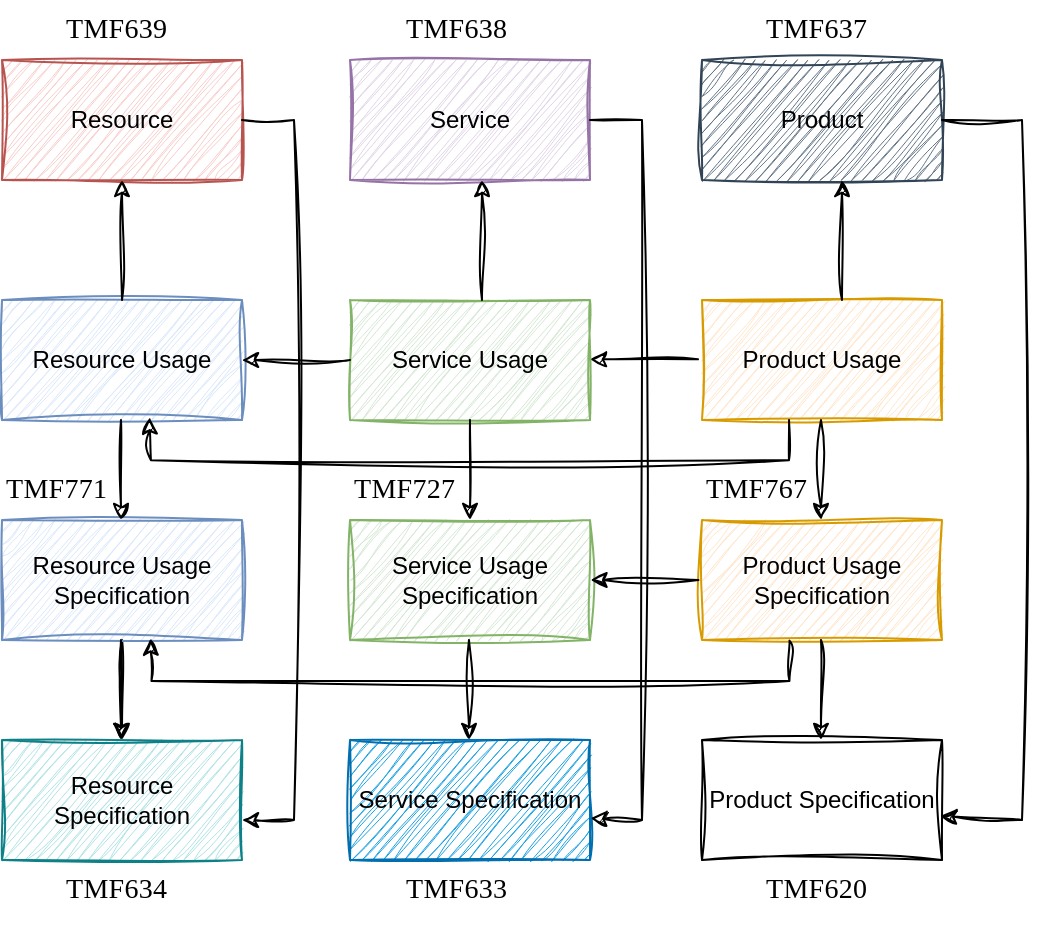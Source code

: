 <mxfile version="23.1.4" type="github">
  <diagram name="Seite-1" id="2veeThv5wTnaOtCWkvnE">
    <mxGraphModel dx="875" dy="435" grid="1" gridSize="10" guides="1" tooltips="1" connect="1" arrows="1" fold="1" page="1" pageScale="1" pageWidth="827" pageHeight="1169" math="0" shadow="0">
      <root>
        <mxCell id="0" />
        <mxCell id="1" parent="0" />
        <mxCell id="H7oPiQ6GIVof3KpjxuSC-1" value="Resource Usage" style="rounded=0;whiteSpace=wrap;html=1;sketch=1;curveFitting=1;jiggle=2;fillColor=#dae8fc;strokeColor=#6c8ebf;" vertex="1" parent="1">
          <mxGeometry x="120" y="240" width="120" height="60" as="geometry" />
        </mxCell>
        <mxCell id="H7oPiQ6GIVof3KpjxuSC-20" value="" style="edgeStyle=orthogonalEdgeStyle;rounded=0;orthogonalLoop=1;jettySize=auto;html=1;sketch=1;curveFitting=1;jiggle=2;" edge="1" parent="1" source="H7oPiQ6GIVof3KpjxuSC-2" target="H7oPiQ6GIVof3KpjxuSC-10">
          <mxGeometry relative="1" as="geometry" />
        </mxCell>
        <mxCell id="H7oPiQ6GIVof3KpjxuSC-2" value="Resource Usage Specification" style="rounded=0;whiteSpace=wrap;html=1;sketch=1;curveFitting=1;jiggle=2;fillColor=#dae8fc;strokeColor=#6c8ebf;" vertex="1" parent="1">
          <mxGeometry x="120" y="350" width="120" height="60" as="geometry" />
        </mxCell>
        <mxCell id="H7oPiQ6GIVof3KpjxuSC-3" value="Service Usage" style="rounded=0;whiteSpace=wrap;html=1;sketch=1;curveFitting=1;jiggle=2;fillColor=#d5e8d4;strokeColor=#82b366;" vertex="1" parent="1">
          <mxGeometry x="294" y="240" width="120" height="60" as="geometry" />
        </mxCell>
        <mxCell id="H7oPiQ6GIVof3KpjxuSC-4" value="Service Usage Specification" style="rounded=0;whiteSpace=wrap;html=1;sketch=1;curveFitting=1;jiggle=2;fillColor=#d5e8d4;strokeColor=#82b366;" vertex="1" parent="1">
          <mxGeometry x="294" y="350" width="120" height="60" as="geometry" />
        </mxCell>
        <mxCell id="H7oPiQ6GIVof3KpjxuSC-5" value="Product Usage" style="rounded=0;whiteSpace=wrap;html=1;sketch=1;curveFitting=1;jiggle=2;fillColor=#ffe6cc;strokeColor=#d79b00;" vertex="1" parent="1">
          <mxGeometry x="470" y="240" width="120" height="60" as="geometry" />
        </mxCell>
        <mxCell id="H7oPiQ6GIVof3KpjxuSC-6" value="Product&amp;nbsp;Usage Specification" style="rounded=0;whiteSpace=wrap;html=1;sketch=1;curveFitting=1;jiggle=2;fillColor=#ffe6cc;strokeColor=#d79b00;" vertex="1" parent="1">
          <mxGeometry x="470" y="350" width="120" height="60" as="geometry" />
        </mxCell>
        <mxCell id="H7oPiQ6GIVof3KpjxuSC-7" value="Resource" style="rounded=0;whiteSpace=wrap;html=1;sketch=1;curveFitting=1;jiggle=2;fillColor=#f8cecc;strokeColor=#b85450;" vertex="1" parent="1">
          <mxGeometry x="120" y="120" width="120" height="60" as="geometry" />
        </mxCell>
        <mxCell id="H7oPiQ6GIVof3KpjxuSC-8" value="Service" style="rounded=0;whiteSpace=wrap;html=1;sketch=1;curveFitting=1;jiggle=2;fillColor=#e1d5e7;strokeColor=#9673a6;" vertex="1" parent="1">
          <mxGeometry x="294" y="120" width="120" height="60" as="geometry" />
        </mxCell>
        <mxCell id="H7oPiQ6GIVof3KpjxuSC-9" value="Product" style="rounded=0;whiteSpace=wrap;html=1;sketch=1;curveFitting=1;jiggle=2;fillColor=#647687;fontColor=#000000;strokeColor=#314354;" vertex="1" parent="1">
          <mxGeometry x="470" y="120" width="120" height="60" as="geometry" />
        </mxCell>
        <mxCell id="H7oPiQ6GIVof3KpjxuSC-10" value="Resource Specification" style="rounded=0;whiteSpace=wrap;html=1;sketch=1;curveFitting=1;jiggle=2;fillColor=#b0e3e6;strokeColor=#0e8088;" vertex="1" parent="1">
          <mxGeometry x="120" y="460" width="120" height="60" as="geometry" />
        </mxCell>
        <mxCell id="H7oPiQ6GIVof3KpjxuSC-13" value="Product Specification" style="rounded=0;whiteSpace=wrap;html=1;sketch=1;curveFitting=1;jiggle=2;" vertex="1" parent="1">
          <mxGeometry x="470" y="460" width="120" height="60" as="geometry" />
        </mxCell>
        <mxCell id="H7oPiQ6GIVof3KpjxuSC-14" value="Service Specification" style="rounded=0;whiteSpace=wrap;html=1;sketch=1;curveFitting=1;jiggle=2;fillColor=#1ba1e2;strokeColor=#006EAF;fontColor=#000000;" vertex="1" parent="1">
          <mxGeometry x="294" y="460" width="120" height="60" as="geometry" />
        </mxCell>
        <mxCell id="H7oPiQ6GIVof3KpjxuSC-15" value="" style="endArrow=classic;html=1;rounded=0;exitX=0.5;exitY=1;exitDx=0;exitDy=0;entryX=0.5;entryY=0;entryDx=0;entryDy=0;sketch=1;curveFitting=1;jiggle=2;" edge="1" parent="1" source="H7oPiQ6GIVof3KpjxuSC-3" target="H7oPiQ6GIVof3KpjxuSC-4">
          <mxGeometry width="50" height="50" relative="1" as="geometry">
            <mxPoint x="389" y="340" as="sourcePoint" />
            <mxPoint x="439" y="290" as="targetPoint" />
          </mxGeometry>
        </mxCell>
        <mxCell id="H7oPiQ6GIVof3KpjxuSC-16" value="" style="endArrow=classic;html=1;rounded=0;exitX=0.5;exitY=1;exitDx=0;exitDy=0;entryX=0.5;entryY=0;entryDx=0;entryDy=0;sketch=1;curveFitting=1;jiggle=2;" edge="1" parent="1">
          <mxGeometry width="50" height="50" relative="1" as="geometry">
            <mxPoint x="529.5" y="300" as="sourcePoint" />
            <mxPoint x="529.5" y="350" as="targetPoint" />
          </mxGeometry>
        </mxCell>
        <mxCell id="H7oPiQ6GIVof3KpjxuSC-17" value="" style="endArrow=classic;html=1;rounded=0;exitX=0.5;exitY=1;exitDx=0;exitDy=0;entryX=0.5;entryY=0;entryDx=0;entryDy=0;sketch=1;curveFitting=1;jiggle=2;" edge="1" parent="1">
          <mxGeometry width="50" height="50" relative="1" as="geometry">
            <mxPoint x="529.5" y="410" as="sourcePoint" />
            <mxPoint x="529.5" y="460" as="targetPoint" />
          </mxGeometry>
        </mxCell>
        <mxCell id="H7oPiQ6GIVof3KpjxuSC-18" value="" style="endArrow=classic;html=1;rounded=0;exitX=0.5;exitY=1;exitDx=0;exitDy=0;entryX=0.5;entryY=0;entryDx=0;entryDy=0;sketch=1;curveFitting=1;jiggle=2;" edge="1" parent="1">
          <mxGeometry width="50" height="50" relative="1" as="geometry">
            <mxPoint x="353.5" y="410" as="sourcePoint" />
            <mxPoint x="353.5" y="460" as="targetPoint" />
          </mxGeometry>
        </mxCell>
        <mxCell id="H7oPiQ6GIVof3KpjxuSC-19" value="" style="endArrow=classic;html=1;rounded=0;exitX=0.5;exitY=1;exitDx=0;exitDy=0;entryX=0.5;entryY=0;entryDx=0;entryDy=0;sketch=1;curveFitting=1;jiggle=2;" edge="1" parent="1">
          <mxGeometry width="50" height="50" relative="1" as="geometry">
            <mxPoint x="179.5" y="410" as="sourcePoint" />
            <mxPoint x="179.5" y="460" as="targetPoint" />
          </mxGeometry>
        </mxCell>
        <mxCell id="H7oPiQ6GIVof3KpjxuSC-22" value="" style="endArrow=classic;html=1;rounded=0;exitX=0.5;exitY=1;exitDx=0;exitDy=0;entryX=0.5;entryY=0;entryDx=0;entryDy=0;sketch=1;curveFitting=1;jiggle=2;" edge="1" parent="1">
          <mxGeometry width="50" height="50" relative="1" as="geometry">
            <mxPoint x="179.5" y="300" as="sourcePoint" />
            <mxPoint x="179.5" y="350" as="targetPoint" />
          </mxGeometry>
        </mxCell>
        <mxCell id="H7oPiQ6GIVof3KpjxuSC-28" value="" style="endArrow=classic;html=1;rounded=0;exitX=1;exitY=0.5;exitDx=0;exitDy=0;entryX=0.993;entryY=0.633;entryDx=0;entryDy=0;entryPerimeter=0;sketch=1;curveFitting=1;jiggle=2;" edge="1" parent="1" source="H7oPiQ6GIVof3KpjxuSC-9" target="H7oPiQ6GIVof3KpjxuSC-13">
          <mxGeometry width="50" height="50" relative="1" as="geometry">
            <mxPoint x="630.5" y="150" as="sourcePoint" />
            <mxPoint x="630" y="210" as="targetPoint" />
            <Array as="points">
              <mxPoint x="630" y="150" />
              <mxPoint x="630" y="500" />
            </Array>
          </mxGeometry>
        </mxCell>
        <mxCell id="H7oPiQ6GIVof3KpjxuSC-29" value="" style="endArrow=classic;html=1;rounded=0;entryX=1.002;entryY=0.653;entryDx=0;entryDy=0;entryPerimeter=0;exitX=1;exitY=0.5;exitDx=0;exitDy=0;sketch=1;curveFitting=1;jiggle=2;" edge="1" parent="1" source="H7oPiQ6GIVof3KpjxuSC-8" target="H7oPiQ6GIVof3KpjxuSC-14">
          <mxGeometry width="50" height="50" relative="1" as="geometry">
            <mxPoint x="420" y="150" as="sourcePoint" />
            <mxPoint x="409" y="498" as="targetPoint" />
            <Array as="points">
              <mxPoint x="440" y="150" />
              <mxPoint x="440" y="500" />
            </Array>
          </mxGeometry>
        </mxCell>
        <mxCell id="H7oPiQ6GIVof3KpjxuSC-31" value="" style="endArrow=classic;html=1;rounded=0;exitX=1;exitY=0.5;exitDx=0;exitDy=0;sketch=1;curveFitting=1;jiggle=2;" edge="1" parent="1">
          <mxGeometry width="50" height="50" relative="1" as="geometry">
            <mxPoint x="240" y="150" as="sourcePoint" />
            <mxPoint x="240" y="500" as="targetPoint" />
            <Array as="points">
              <mxPoint x="266" y="150" />
              <mxPoint x="266" y="500" />
            </Array>
          </mxGeometry>
        </mxCell>
        <mxCell id="H7oPiQ6GIVof3KpjxuSC-32" value="" style="endArrow=classic;html=1;rounded=0;entryX=0.5;entryY=1;entryDx=0;entryDy=0;exitX=0.5;exitY=0;exitDx=0;exitDy=0;sketch=1;curveFitting=1;jiggle=2;" edge="1" parent="1" source="H7oPiQ6GIVof3KpjxuSC-1" target="H7oPiQ6GIVof3KpjxuSC-7">
          <mxGeometry width="50" height="50" relative="1" as="geometry">
            <mxPoint x="180" y="240" as="sourcePoint" />
            <mxPoint x="230" y="190" as="targetPoint" />
          </mxGeometry>
        </mxCell>
        <mxCell id="H7oPiQ6GIVof3KpjxuSC-33" value="" style="endArrow=classic;html=1;rounded=0;entryX=0.5;entryY=1;entryDx=0;entryDy=0;exitX=0.5;exitY=0;exitDx=0;exitDy=0;sketch=1;curveFitting=1;jiggle=2;" edge="1" parent="1">
          <mxGeometry width="50" height="50" relative="1" as="geometry">
            <mxPoint x="360" y="240" as="sourcePoint" />
            <mxPoint x="360" y="180" as="targetPoint" />
          </mxGeometry>
        </mxCell>
        <mxCell id="H7oPiQ6GIVof3KpjxuSC-34" value="" style="endArrow=classic;html=1;rounded=0;entryX=0.5;entryY=1;entryDx=0;entryDy=0;exitX=0.5;exitY=0;exitDx=0;exitDy=0;sketch=1;curveFitting=1;jiggle=2;" edge="1" parent="1">
          <mxGeometry width="50" height="50" relative="1" as="geometry">
            <mxPoint x="540" y="240" as="sourcePoint" />
            <mxPoint x="540" y="180" as="targetPoint" />
          </mxGeometry>
        </mxCell>
        <mxCell id="H7oPiQ6GIVof3KpjxuSC-36" value="&lt;span style=&quot;color: rgb(0, 0, 0); font-family: __gothamFont_add2ec, __gothamFont_Fallback_add2ec; font-size: 14px; font-style: normal; font-variant-ligatures: normal; font-variant-caps: normal; font-weight: 400; letter-spacing: 0.15px; orphans: 2; text-align: center; text-indent: 0px; text-transform: none; widows: 2; word-spacing: 0px; -webkit-text-stroke-width: 0px; background-color: rgb(255, 255, 255); text-decoration-thickness: initial; text-decoration-style: initial; text-decoration-color: initial; float: none; display: inline !important;&quot;&gt;TMF637&lt;/span&gt;" style="text;whiteSpace=wrap;html=1;sketch=1;curveFitting=1;jiggle=2;" vertex="1" parent="1">
          <mxGeometry x="500" y="90" width="80" height="40" as="geometry" />
        </mxCell>
        <mxCell id="H7oPiQ6GIVof3KpjxuSC-37" value="&lt;span style=&quot;color: rgb(0, 0, 0); font-family: __gothamFont_add2ec, __gothamFont_Fallback_add2ec; font-size: 14px; font-style: normal; font-variant-ligatures: normal; font-variant-caps: normal; font-weight: 400; letter-spacing: 0.15px; orphans: 2; text-align: center; text-indent: 0px; text-transform: none; widows: 2; word-spacing: 0px; -webkit-text-stroke-width: 0px; background-color: rgb(255, 255, 255); text-decoration-thickness: initial; text-decoration-style: initial; text-decoration-color: initial; float: none; display: inline !important;&quot;&gt;TMF638&lt;/span&gt;" style="text;whiteSpace=wrap;html=1;sketch=1;curveFitting=1;jiggle=2;" vertex="1" parent="1">
          <mxGeometry x="320" y="90" width="80" height="40" as="geometry" />
        </mxCell>
        <mxCell id="H7oPiQ6GIVof3KpjxuSC-40" value="&lt;span style=&quot;color: rgb(0, 0, 0); font-family: __gothamFont_add2ec, __gothamFont_Fallback_add2ec; font-size: 14px; font-style: normal; font-variant-ligatures: normal; font-variant-caps: normal; font-weight: 400; letter-spacing: 0.15px; orphans: 2; text-align: center; text-indent: 0px; text-transform: none; widows: 2; word-spacing: 0px; -webkit-text-stroke-width: 0px; background-color: rgb(255, 255, 255); text-decoration-thickness: initial; text-decoration-style: initial; text-decoration-color: initial; float: none; display: inline !important;&quot;&gt;TMF639&lt;/span&gt;" style="text;whiteSpace=wrap;html=1;sketch=1;curveFitting=1;jiggle=2;" vertex="1" parent="1">
          <mxGeometry x="150" y="90" width="80" height="40" as="geometry" />
        </mxCell>
        <mxCell id="H7oPiQ6GIVof3KpjxuSC-41" value="&lt;span style=&quot;color: rgb(0, 0, 0); font-family: __gothamFont_add2ec, __gothamFont_Fallback_add2ec; font-size: 14px; font-style: normal; font-variant-ligatures: normal; font-variant-caps: normal; font-weight: 400; letter-spacing: 0.15px; orphans: 2; text-align: center; text-indent: 0px; text-transform: none; widows: 2; word-spacing: 0px; -webkit-text-stroke-width: 0px; background-color: rgb(255, 255, 255); text-decoration-thickness: initial; text-decoration-style: initial; text-decoration-color: initial; float: none; display: inline !important;&quot;&gt;TMF633&lt;/span&gt;" style="text;whiteSpace=wrap;html=1;sketch=1;curveFitting=1;jiggle=2;" vertex="1" parent="1">
          <mxGeometry x="320" y="520" width="80" height="40" as="geometry" />
        </mxCell>
        <mxCell id="H7oPiQ6GIVof3KpjxuSC-42" value="&lt;span style=&quot;color: rgb(0, 0, 0); font-family: __gothamFont_add2ec, __gothamFont_Fallback_add2ec; font-size: 14px; font-style: normal; font-variant-ligatures: normal; font-variant-caps: normal; font-weight: 400; letter-spacing: 0.15px; orphans: 2; text-align: center; text-indent: 0px; text-transform: none; widows: 2; word-spacing: 0px; -webkit-text-stroke-width: 0px; background-color: rgb(255, 255, 255); text-decoration-thickness: initial; text-decoration-style: initial; text-decoration-color: initial; float: none; display: inline !important;&quot;&gt;TMF620&lt;/span&gt;" style="text;whiteSpace=wrap;html=1;sketch=1;curveFitting=1;jiggle=2;" vertex="1" parent="1">
          <mxGeometry x="500" y="520" width="80" height="40" as="geometry" />
        </mxCell>
        <mxCell id="H7oPiQ6GIVof3KpjxuSC-43" value="&lt;span style=&quot;color: rgb(0, 0, 0); font-family: __gothamFont_add2ec, __gothamFont_Fallback_add2ec; font-size: 14px; font-style: normal; font-variant-ligatures: normal; font-variant-caps: normal; font-weight: 400; letter-spacing: 0.15px; orphans: 2; text-align: center; text-indent: 0px; text-transform: none; widows: 2; word-spacing: 0px; -webkit-text-stroke-width: 0px; background-color: rgb(255, 255, 255); text-decoration-thickness: initial; text-decoration-style: initial; text-decoration-color: initial; float: none; display: inline !important;&quot;&gt;TMF634&lt;/span&gt;" style="text;whiteSpace=wrap;html=1;sketch=1;curveFitting=1;jiggle=2;" vertex="1" parent="1">
          <mxGeometry x="150" y="520" width="80" height="30" as="geometry" />
        </mxCell>
        <mxCell id="H7oPiQ6GIVof3KpjxuSC-44" value="&lt;span style=&quot;color: rgb(0, 0, 0); font-family: __gothamFont_add2ec, __gothamFont_Fallback_add2ec; font-size: 14px; font-style: normal; font-variant-ligatures: normal; font-variant-caps: normal; font-weight: 400; letter-spacing: 0.15px; orphans: 2; text-align: center; text-indent: 0px; text-transform: none; widows: 2; word-spacing: 0px; -webkit-text-stroke-width: 0px; background-color: rgb(255, 255, 255); text-decoration-thickness: initial; text-decoration-style: initial; text-decoration-color: initial; float: none; display: inline !important;&quot;&gt;TMF771&lt;/span&gt;" style="text;whiteSpace=wrap;html=1;sketch=1;curveFitting=1;jiggle=2;" vertex="1" parent="1">
          <mxGeometry x="120" y="320" width="80" height="40" as="geometry" />
        </mxCell>
        <mxCell id="H7oPiQ6GIVof3KpjxuSC-45" value="&lt;span style=&quot;color: rgb(0, 0, 0); font-family: __gothamFont_add2ec, __gothamFont_Fallback_add2ec; font-size: 14px; font-style: normal; font-variant-ligatures: normal; font-variant-caps: normal; font-weight: 400; letter-spacing: 0.15px; orphans: 2; text-align: center; text-indent: 0px; text-transform: none; widows: 2; word-spacing: 0px; -webkit-text-stroke-width: 0px; background-color: rgb(255, 255, 255); text-decoration-thickness: initial; text-decoration-style: initial; text-decoration-color: initial; float: none; display: inline !important;&quot;&gt;TMF727&lt;/span&gt;" style="text;whiteSpace=wrap;html=1;sketch=1;curveFitting=1;jiggle=2;" vertex="1" parent="1">
          <mxGeometry x="294" y="320" width="80" height="40" as="geometry" />
        </mxCell>
        <mxCell id="H7oPiQ6GIVof3KpjxuSC-46" value="&lt;span style=&quot;color: rgb(0, 0, 0); font-family: __gothamFont_add2ec, __gothamFont_Fallback_add2ec; font-size: 14px; font-style: normal; font-variant-ligatures: normal; font-variant-caps: normal; font-weight: 400; letter-spacing: 0.15px; orphans: 2; text-align: center; text-indent: 0px; text-transform: none; widows: 2; word-spacing: 0px; -webkit-text-stroke-width: 0px; background-color: rgb(255, 255, 255); text-decoration-thickness: initial; text-decoration-style: initial; text-decoration-color: initial; float: none; display: inline !important;&quot;&gt;TMF767&lt;/span&gt;" style="text;whiteSpace=wrap;html=1;sketch=1;curveFitting=1;jiggle=2;" vertex="1" parent="1">
          <mxGeometry x="470" y="320" width="80" height="40" as="geometry" />
        </mxCell>
        <mxCell id="H7oPiQ6GIVof3KpjxuSC-48" value="" style="endArrow=classic;html=1;rounded=0;entryX=1;entryY=0.5;entryDx=0;entryDy=0;exitX=0;exitY=0.5;exitDx=0;exitDy=0;sketch=1;curveFitting=1;jiggle=2;" edge="1" parent="1" source="H7oPiQ6GIVof3KpjxuSC-3" target="H7oPiQ6GIVof3KpjxuSC-1">
          <mxGeometry width="50" height="50" relative="1" as="geometry">
            <mxPoint x="290" y="280" as="sourcePoint" />
            <mxPoint x="340" y="230" as="targetPoint" />
          </mxGeometry>
        </mxCell>
        <mxCell id="H7oPiQ6GIVof3KpjxuSC-49" value="" style="endArrow=classic;html=1;rounded=0;entryX=1;entryY=0.5;entryDx=0;entryDy=0;exitX=0;exitY=0.5;exitDx=0;exitDy=0;sketch=1;curveFitting=1;jiggle=2;" edge="1" parent="1">
          <mxGeometry width="50" height="50" relative="1" as="geometry">
            <mxPoint x="468" y="269.66" as="sourcePoint" />
            <mxPoint x="414" y="269.66" as="targetPoint" />
          </mxGeometry>
        </mxCell>
        <mxCell id="H7oPiQ6GIVof3KpjxuSC-50" value="" style="endArrow=classic;html=1;rounded=0;exitX=0.367;exitY=0.998;exitDx=0;exitDy=0;exitPerimeter=0;entryX=0.614;entryY=0.98;entryDx=0;entryDy=0;entryPerimeter=0;sketch=1;curveFitting=1;jiggle=2;" edge="1" parent="1" target="H7oPiQ6GIVof3KpjxuSC-1">
          <mxGeometry width="50" height="50" relative="1" as="geometry">
            <mxPoint x="513.52" y="300" as="sourcePoint" />
            <mxPoint x="195" y="310.12" as="targetPoint" />
            <Array as="points">
              <mxPoint x="513.48" y="320.12" />
              <mxPoint x="194.48" y="320.12" />
            </Array>
          </mxGeometry>
        </mxCell>
        <mxCell id="H7oPiQ6GIVof3KpjxuSC-51" value="" style="endArrow=classic;html=1;rounded=0;entryX=1;entryY=0.5;entryDx=0;entryDy=0;exitX=0;exitY=0.5;exitDx=0;exitDy=0;sketch=1;curveFitting=1;jiggle=2;" edge="1" parent="1">
          <mxGeometry width="50" height="50" relative="1" as="geometry">
            <mxPoint x="468.24" y="380" as="sourcePoint" />
            <mxPoint x="414.24" y="380" as="targetPoint" />
          </mxGeometry>
        </mxCell>
        <mxCell id="H7oPiQ6GIVof3KpjxuSC-52" value="" style="endArrow=classic;html=1;rounded=0;exitX=0.367;exitY=0.998;exitDx=0;exitDy=0;exitPerimeter=0;entryX=0.614;entryY=0.98;entryDx=0;entryDy=0;entryPerimeter=0;sketch=1;curveFitting=1;jiggle=2;" edge="1" parent="1">
          <mxGeometry width="50" height="50" relative="1" as="geometry">
            <mxPoint x="513.76" y="410.34" as="sourcePoint" />
            <mxPoint x="194.24" y="409.34" as="targetPoint" />
            <Array as="points">
              <mxPoint x="513.72" y="430.46" />
              <mxPoint x="194.72" y="430.46" />
            </Array>
          </mxGeometry>
        </mxCell>
      </root>
    </mxGraphModel>
  </diagram>
</mxfile>
